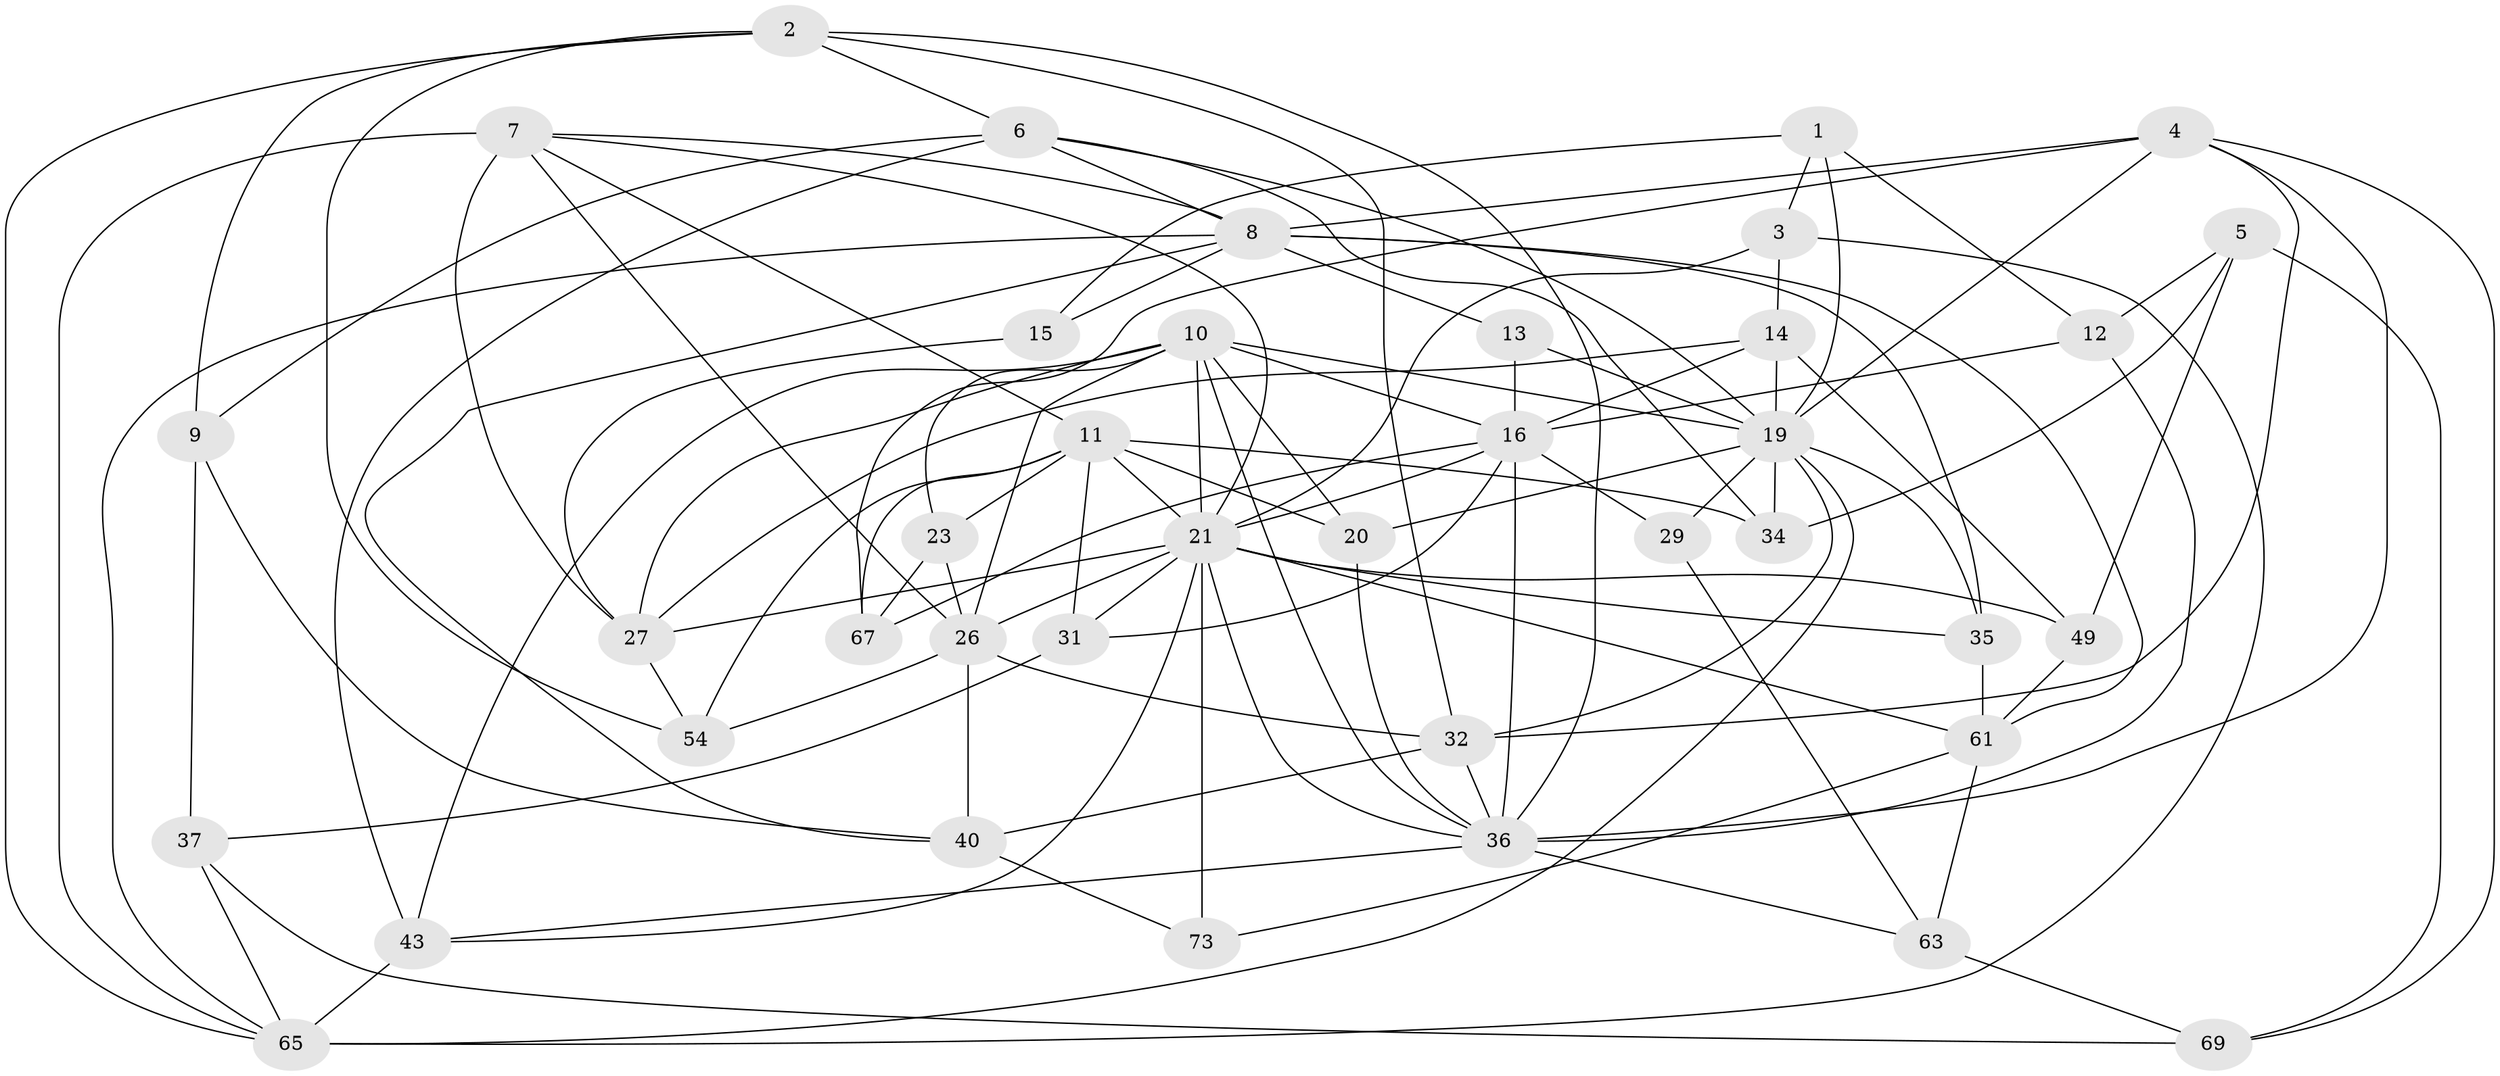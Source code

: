 // original degree distribution, {4: 1.0}
// Generated by graph-tools (version 1.1) at 2025/16/03/09/25 04:16:20]
// undirected, 39 vertices, 109 edges
graph export_dot {
graph [start="1"]
  node [color=gray90,style=filled];
  1;
  2 [super="+77"];
  3;
  4 [super="+62"];
  5;
  6 [super="+25"];
  7 [super="+72"];
  8 [super="+33+17"];
  9;
  10 [super="+56+18"];
  11 [super="+55+41"];
  12;
  13;
  14 [super="+46"];
  15;
  16 [super="+22+28"];
  19 [super="+76+57+24"];
  20;
  21 [super="+75+66+38"];
  23;
  26 [super="+48+53"];
  27 [super="+39"];
  29;
  31;
  32 [super="+64"];
  34;
  35;
  36 [super="+50+42"];
  37;
  40 [super="+52"];
  43 [super="+71"];
  49;
  54;
  61 [super="+70"];
  63;
  65 [super="+68"];
  67;
  69;
  73;
  1 -- 15;
  1 -- 12;
  1 -- 3;
  1 -- 19;
  2 -- 54;
  2 -- 9;
  2 -- 65;
  2 -- 32;
  2 -- 6;
  2 -- 36;
  3 -- 65;
  3 -- 14;
  3 -- 21;
  4 -- 36;
  4 -- 69;
  4 -- 67;
  4 -- 8;
  4 -- 32;
  4 -- 19;
  5 -- 12;
  5 -- 69;
  5 -- 34;
  5 -- 49;
  6 -- 43;
  6 -- 19;
  6 -- 9;
  6 -- 34;
  6 -- 8;
  7 -- 65;
  7 -- 27;
  7 -- 8;
  7 -- 26;
  7 -- 11;
  7 -- 21;
  8 -- 13;
  8 -- 15 [weight=2];
  8 -- 61;
  8 -- 65;
  8 -- 35;
  8 -- 40;
  9 -- 37;
  9 -- 40;
  10 -- 21 [weight=2];
  10 -- 19;
  10 -- 27;
  10 -- 16;
  10 -- 43;
  10 -- 26;
  10 -- 36;
  10 -- 20;
  10 -- 23;
  11 -- 31;
  11 -- 34;
  11 -- 20;
  11 -- 54;
  11 -- 67;
  11 -- 23;
  11 -- 21;
  12 -- 16;
  12 -- 36;
  13 -- 19;
  13 -- 16 [weight=2];
  14 -- 19 [weight=2];
  14 -- 16;
  14 -- 49;
  14 -- 27;
  15 -- 27;
  16 -- 31;
  16 -- 29;
  16 -- 67;
  16 -- 36;
  16 -- 21;
  19 -- 29 [weight=2];
  19 -- 32;
  19 -- 65;
  19 -- 34;
  19 -- 35;
  19 -- 20;
  20 -- 36;
  21 -- 73 [weight=2];
  21 -- 61;
  21 -- 27;
  21 -- 35;
  21 -- 36;
  21 -- 43;
  21 -- 49;
  21 -- 26;
  21 -- 31;
  23 -- 67;
  23 -- 26;
  26 -- 54;
  26 -- 32;
  26 -- 40 [weight=2];
  27 -- 54;
  29 -- 63;
  31 -- 37;
  32 -- 40;
  32 -- 36;
  35 -- 61;
  36 -- 43;
  36 -- 63;
  37 -- 69;
  37 -- 65;
  40 -- 73;
  43 -- 65 [weight=2];
  49 -- 61;
  61 -- 63;
  61 -- 73;
  63 -- 69;
}
